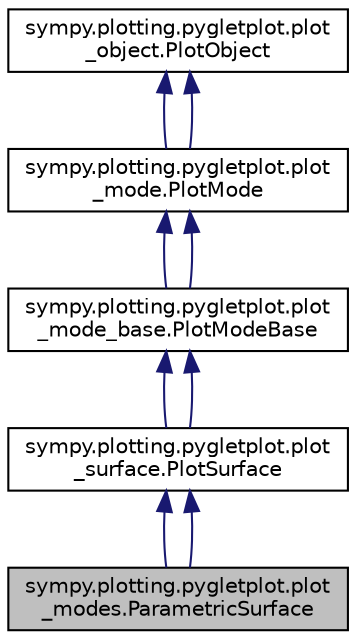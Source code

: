 digraph "sympy.plotting.pygletplot.plot_modes.ParametricSurface"
{
 // LATEX_PDF_SIZE
  edge [fontname="Helvetica",fontsize="10",labelfontname="Helvetica",labelfontsize="10"];
  node [fontname="Helvetica",fontsize="10",shape=record];
  Node1 [label="sympy.plotting.pygletplot.plot\l_modes.ParametricSurface",height=0.2,width=0.4,color="black", fillcolor="grey75", style="filled", fontcolor="black",tooltip=" "];
  Node2 -> Node1 [dir="back",color="midnightblue",fontsize="10",style="solid",fontname="Helvetica"];
  Node2 [label="sympy.plotting.pygletplot.plot\l_surface.PlotSurface",height=0.2,width=0.4,color="black", fillcolor="white", style="filled",URL="$classsympy_1_1plotting_1_1pygletplot_1_1plot__surface_1_1PlotSurface.html",tooltip=" "];
  Node3 -> Node2 [dir="back",color="midnightblue",fontsize="10",style="solid",fontname="Helvetica"];
  Node3 [label="sympy.plotting.pygletplot.plot\l_mode_base.PlotModeBase",height=0.2,width=0.4,color="black", fillcolor="white", style="filled",URL="$classsympy_1_1plotting_1_1pygletplot_1_1plot__mode__base_1_1PlotModeBase.html",tooltip=" "];
  Node4 -> Node3 [dir="back",color="midnightblue",fontsize="10",style="solid",fontname="Helvetica"];
  Node4 [label="sympy.plotting.pygletplot.plot\l_mode.PlotMode",height=0.2,width=0.4,color="black", fillcolor="white", style="filled",URL="$classsympy_1_1plotting_1_1pygletplot_1_1plot__mode_1_1PlotMode.html",tooltip=" "];
  Node5 -> Node4 [dir="back",color="midnightblue",fontsize="10",style="solid",fontname="Helvetica"];
  Node5 [label="sympy.plotting.pygletplot.plot\l_object.PlotObject",height=0.2,width=0.4,color="black", fillcolor="white", style="filled",URL="$classsympy_1_1plotting_1_1pygletplot_1_1plot__object_1_1PlotObject.html",tooltip=" "];
  Node5 -> Node4 [dir="back",color="midnightblue",fontsize="10",style="solid",fontname="Helvetica"];
  Node4 -> Node3 [dir="back",color="midnightblue",fontsize="10",style="solid",fontname="Helvetica"];
  Node3 -> Node2 [dir="back",color="midnightblue",fontsize="10",style="solid",fontname="Helvetica"];
  Node2 -> Node1 [dir="back",color="midnightblue",fontsize="10",style="solid",fontname="Helvetica"];
}
